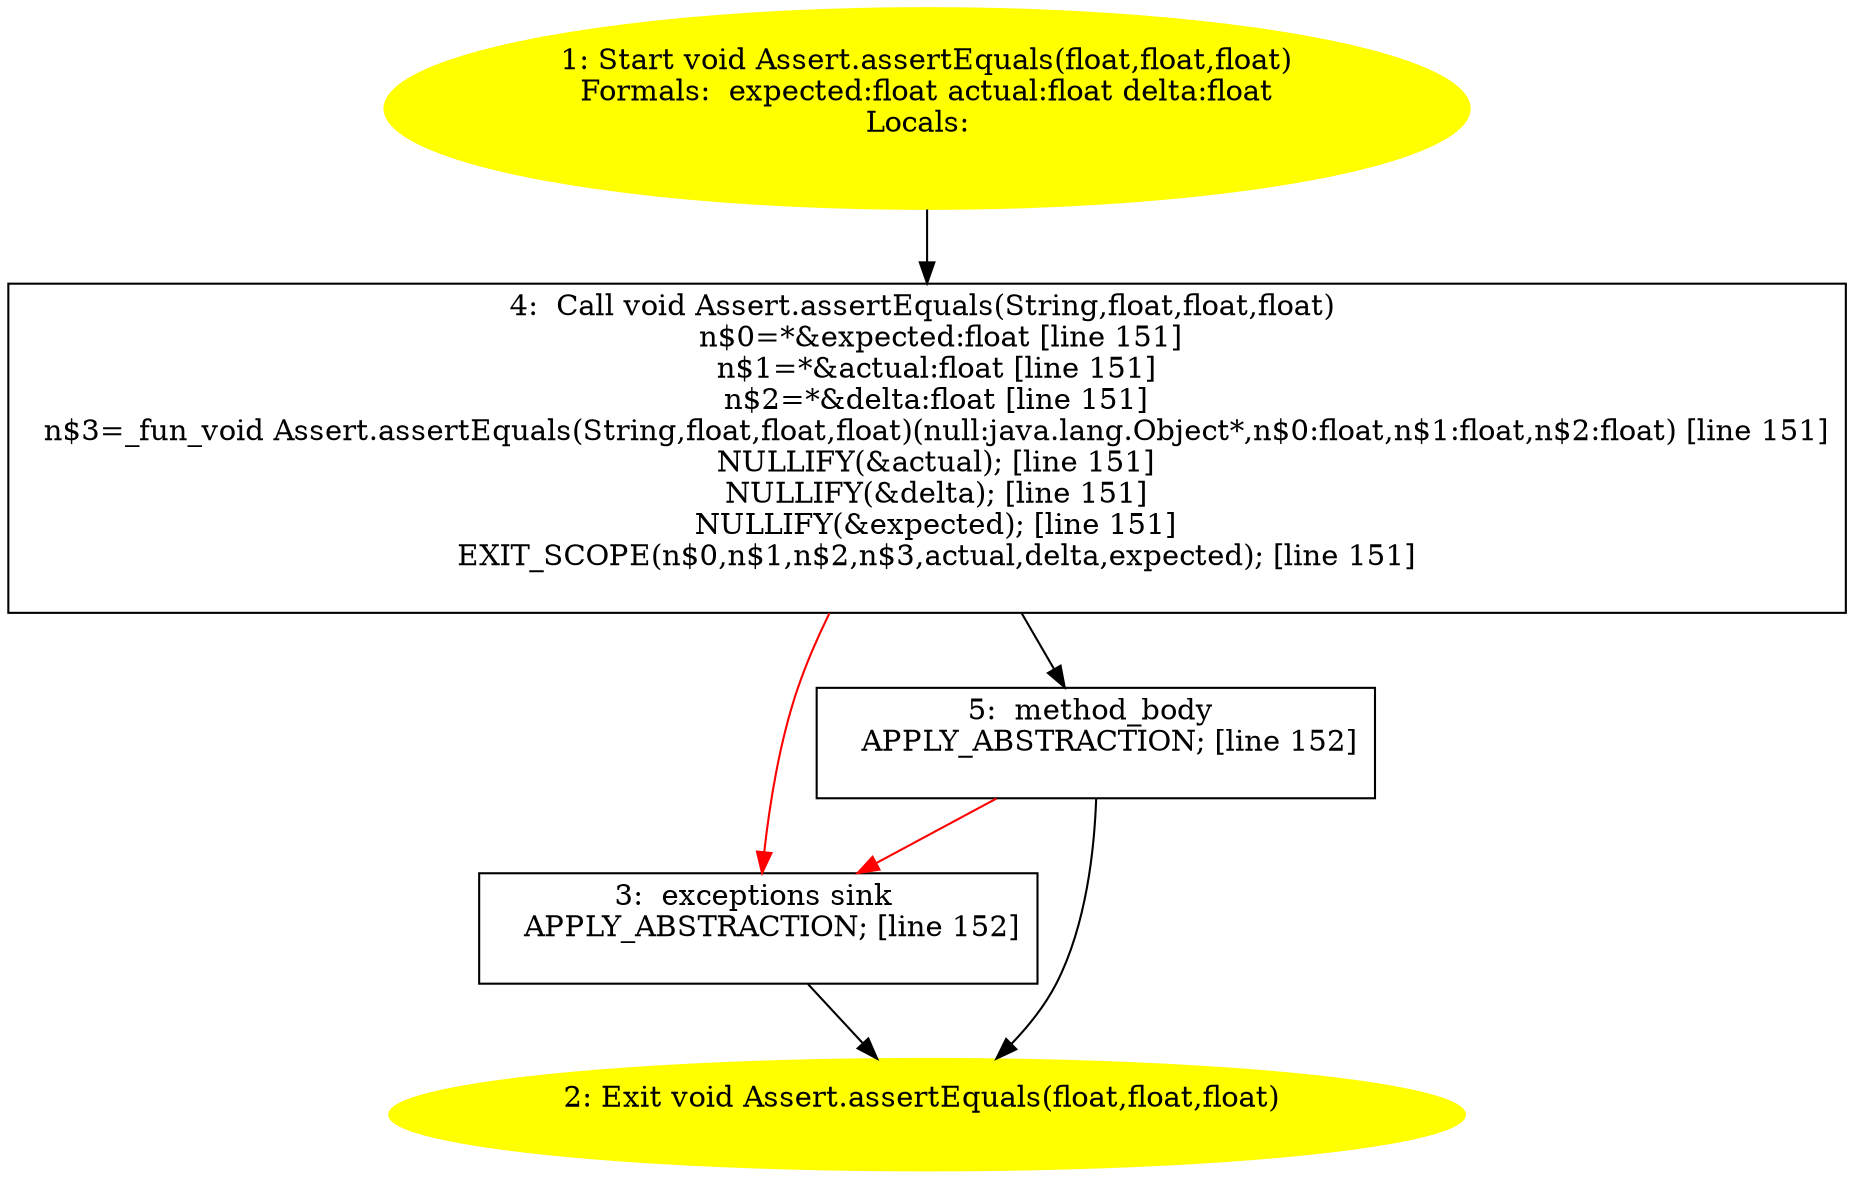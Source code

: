 /* @generated */
digraph cfg {
"junit.framework.Assert.assertEquals(float,float,float):void.951acd12c010c4761c485c8c2dd8798e_1" [label="1: Start void Assert.assertEquals(float,float,float)\nFormals:  expected:float actual:float delta:float\nLocals:  \n  " color=yellow style=filled]
	

	 "junit.framework.Assert.assertEquals(float,float,float):void.951acd12c010c4761c485c8c2dd8798e_1" -> "junit.framework.Assert.assertEquals(float,float,float):void.951acd12c010c4761c485c8c2dd8798e_4" ;
"junit.framework.Assert.assertEquals(float,float,float):void.951acd12c010c4761c485c8c2dd8798e_2" [label="2: Exit void Assert.assertEquals(float,float,float) \n  " color=yellow style=filled]
	

"junit.framework.Assert.assertEquals(float,float,float):void.951acd12c010c4761c485c8c2dd8798e_3" [label="3:  exceptions sink \n   APPLY_ABSTRACTION; [line 152]\n " shape="box"]
	

	 "junit.framework.Assert.assertEquals(float,float,float):void.951acd12c010c4761c485c8c2dd8798e_3" -> "junit.framework.Assert.assertEquals(float,float,float):void.951acd12c010c4761c485c8c2dd8798e_2" ;
"junit.framework.Assert.assertEquals(float,float,float):void.951acd12c010c4761c485c8c2dd8798e_4" [label="4:  Call void Assert.assertEquals(String,float,float,float) \n   n$0=*&expected:float [line 151]\n  n$1=*&actual:float [line 151]\n  n$2=*&delta:float [line 151]\n  n$3=_fun_void Assert.assertEquals(String,float,float,float)(null:java.lang.Object*,n$0:float,n$1:float,n$2:float) [line 151]\n  NULLIFY(&actual); [line 151]\n  NULLIFY(&delta); [line 151]\n  NULLIFY(&expected); [line 151]\n  EXIT_SCOPE(n$0,n$1,n$2,n$3,actual,delta,expected); [line 151]\n " shape="box"]
	

	 "junit.framework.Assert.assertEquals(float,float,float):void.951acd12c010c4761c485c8c2dd8798e_4" -> "junit.framework.Assert.assertEquals(float,float,float):void.951acd12c010c4761c485c8c2dd8798e_5" ;
	 "junit.framework.Assert.assertEquals(float,float,float):void.951acd12c010c4761c485c8c2dd8798e_4" -> "junit.framework.Assert.assertEquals(float,float,float):void.951acd12c010c4761c485c8c2dd8798e_3" [color="red" ];
"junit.framework.Assert.assertEquals(float,float,float):void.951acd12c010c4761c485c8c2dd8798e_5" [label="5:  method_body \n   APPLY_ABSTRACTION; [line 152]\n " shape="box"]
	

	 "junit.framework.Assert.assertEquals(float,float,float):void.951acd12c010c4761c485c8c2dd8798e_5" -> "junit.framework.Assert.assertEquals(float,float,float):void.951acd12c010c4761c485c8c2dd8798e_2" ;
	 "junit.framework.Assert.assertEquals(float,float,float):void.951acd12c010c4761c485c8c2dd8798e_5" -> "junit.framework.Assert.assertEquals(float,float,float):void.951acd12c010c4761c485c8c2dd8798e_3" [color="red" ];
}
